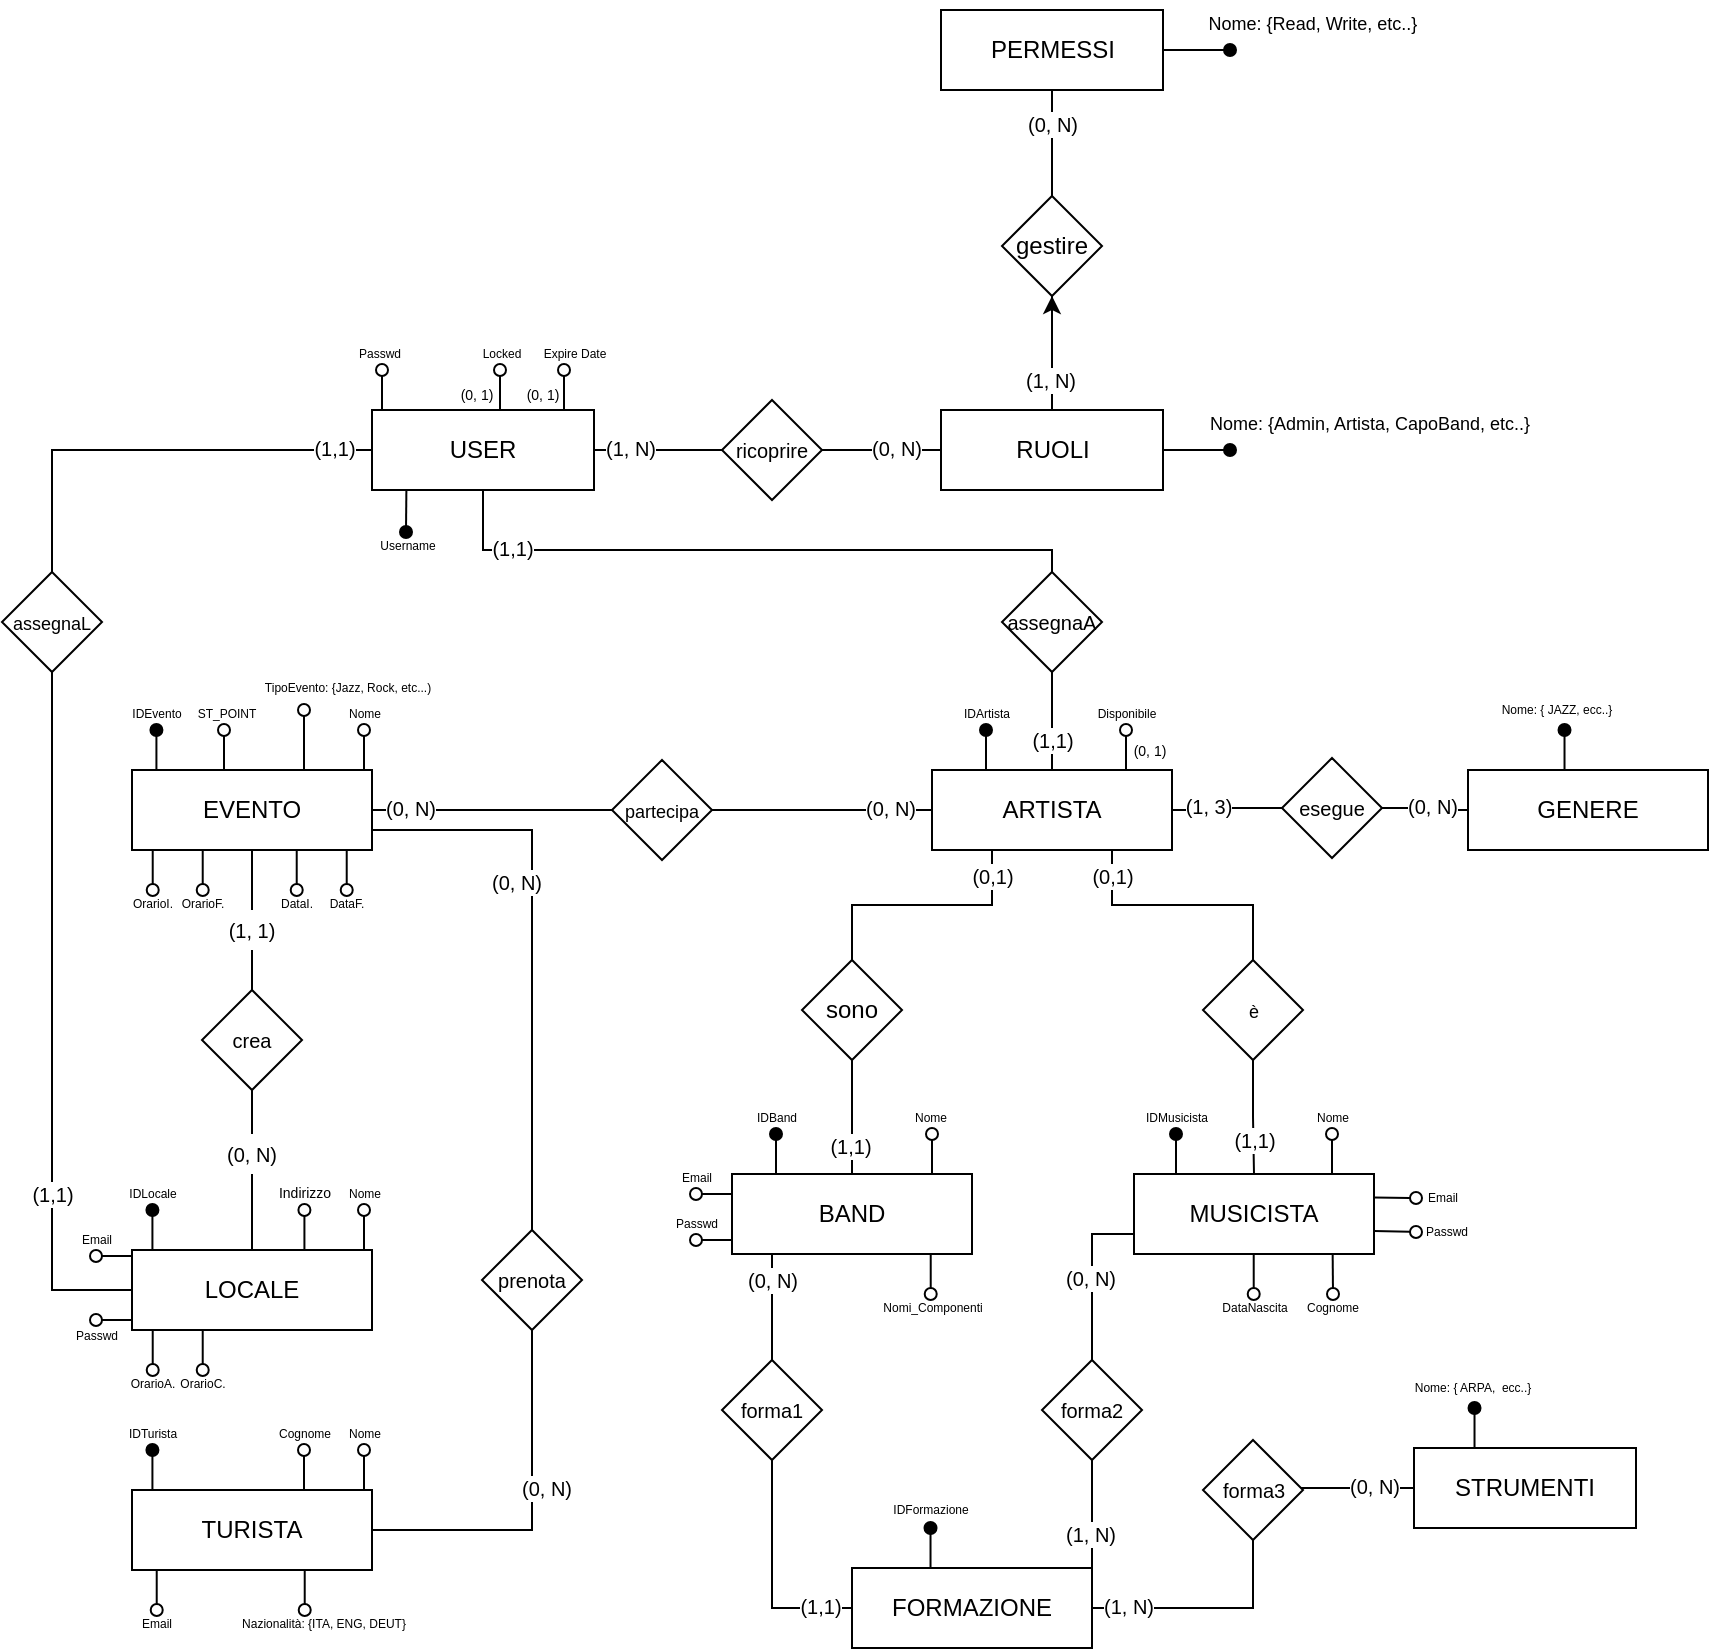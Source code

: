 <mxfile version="24.1.0" type="device">
  <diagram name="Pagina-1" id="4H2lR6tYi4FUnzA3_46-">
    <mxGraphModel dx="856" dy="1739" grid="1" gridSize="10" guides="1" tooltips="1" connect="1" arrows="1" fold="1" page="1" pageScale="1" pageWidth="827" pageHeight="1169" math="0" shadow="0">
      <root>
        <mxCell id="0" />
        <mxCell id="1" parent="0" />
        <mxCell id="sbUC03xHOQXZk5V6vab5-7" style="edgeStyle=orthogonalEdgeStyle;rounded=0;orthogonalLoop=1;jettySize=auto;html=1;exitX=1;exitY=0.5;exitDx=0;exitDy=0;endArrow=none;endFill=0;entryX=0;entryY=0.5;entryDx=0;entryDy=0;" parent="1" source="sbUC03xHOQXZk5V6vab5-1" target="sbUC03xHOQXZk5V6vab5-9" edge="1">
          <mxGeometry relative="1" as="geometry">
            <mxPoint x="340" y="190" as="targetPoint" />
            <mxPoint x="280" y="180" as="sourcePoint" />
          </mxGeometry>
        </mxCell>
        <mxCell id="P4m8Yq7nzhi7LV7IJXFM-77" value="&lt;font style=&quot;font-size: 10px;&quot;&gt;(0, N)&lt;/font&gt;" style="edgeLabel;html=1;align=center;verticalAlign=middle;resizable=0;points=[];" parent="sbUC03xHOQXZk5V6vab5-7" vertex="1" connectable="0">
          <mxGeometry x="-0.605" y="-1" relative="1" as="geometry">
            <mxPoint x="-5" y="-2" as="offset" />
          </mxGeometry>
        </mxCell>
        <mxCell id="sbUC03xHOQXZk5V6vab5-1" value="EVENTO" style="rounded=0;whiteSpace=wrap;html=1;" parent="1" vertex="1">
          <mxGeometry x="120" y="160" width="120" height="40" as="geometry" />
        </mxCell>
        <mxCell id="P4m8Yq7nzhi7LV7IJXFM-103" style="edgeStyle=orthogonalEdgeStyle;rounded=0;orthogonalLoop=1;jettySize=auto;html=1;exitX=0;exitY=0.5;exitDx=0;exitDy=0;endArrow=none;endFill=0;entryX=0;entryY=0.5;entryDx=0;entryDy=0;" parent="1" source="P4m8Yq7nzhi7LV7IJXFM-123" target="P4m8Yq7nzhi7LV7IJXFM-25" edge="1">
          <mxGeometry relative="1" as="geometry">
            <mxPoint x="270" y="70" as="targetPoint" />
            <Array as="points">
              <mxPoint x="80" />
            </Array>
          </mxGeometry>
        </mxCell>
        <mxCell id="P4m8Yq7nzhi7LV7IJXFM-125" value="&lt;font style=&quot;font-size: 10px;&quot;&gt;(1,1)&lt;/font&gt;" style="edgeLabel;html=1;align=center;verticalAlign=middle;resizable=0;points=[];" parent="P4m8Yq7nzhi7LV7IJXFM-103" vertex="1" connectable="0">
          <mxGeometry x="0.867" y="1" relative="1" as="geometry">
            <mxPoint x="-1" as="offset" />
          </mxGeometry>
        </mxCell>
        <mxCell id="sbUC03xHOQXZk5V6vab5-2" value="LOCALE" style="rounded=0;whiteSpace=wrap;html=1;" parent="1" vertex="1">
          <mxGeometry x="120" y="400" width="120" height="40" as="geometry" />
        </mxCell>
        <mxCell id="sbUC03xHOQXZk5V6vab5-3" value="TURISTA" style="rounded=0;whiteSpace=wrap;html=1;" parent="1" vertex="1">
          <mxGeometry x="120" y="520" width="120" height="40" as="geometry" />
        </mxCell>
        <mxCell id="sbUC03xHOQXZk5V6vab5-8" style="edgeStyle=orthogonalEdgeStyle;rounded=0;orthogonalLoop=1;jettySize=auto;html=1;exitX=0;exitY=0.5;exitDx=0;exitDy=0;entryX=1;entryY=0.5;entryDx=0;entryDy=0;endArrow=none;endFill=0;" parent="1" source="sbUC03xHOQXZk5V6vab5-4" target="sbUC03xHOQXZk5V6vab5-9" edge="1">
          <mxGeometry relative="1" as="geometry">
            <mxPoint x="400" y="180" as="targetPoint" />
            <mxPoint x="479" y="180" as="sourcePoint" />
          </mxGeometry>
        </mxCell>
        <mxCell id="P4m8Yq7nzhi7LV7IJXFM-78" value="&lt;font style=&quot;font-size: 10px;&quot;&gt;(0, N)&lt;/font&gt;" style="edgeLabel;html=1;align=center;verticalAlign=middle;resizable=0;points=[];" parent="sbUC03xHOQXZk5V6vab5-8" vertex="1" connectable="0">
          <mxGeometry x="-0.834" y="-1" relative="1" as="geometry">
            <mxPoint x="-12" as="offset" />
          </mxGeometry>
        </mxCell>
        <mxCell id="P4m8Yq7nzhi7LV7IJXFM-16" style="edgeStyle=orthogonalEdgeStyle;rounded=0;orthogonalLoop=1;jettySize=auto;html=1;exitX=1;exitY=0.5;exitDx=0;exitDy=0;entryX=0;entryY=0.5;entryDx=0;entryDy=0;endArrow=none;endFill=0;" parent="1" source="P4m8Yq7nzhi7LV7IJXFM-67" target="P4m8Yq7nzhi7LV7IJXFM-1" edge="1">
          <mxGeometry relative="1" as="geometry" />
        </mxCell>
        <mxCell id="P4m8Yq7nzhi7LV7IJXFM-66" value="&lt;font style=&quot;font-size: 10px;&quot;&gt;(0, N)&lt;/font&gt;" style="edgeLabel;html=1;align=center;verticalAlign=middle;resizable=0;points=[];" parent="P4m8Yq7nzhi7LV7IJXFM-16" vertex="1" connectable="0">
          <mxGeometry x="0.776" relative="1" as="geometry">
            <mxPoint x="-13" y="-2" as="offset" />
          </mxGeometry>
        </mxCell>
        <mxCell id="P4m8Yq7nzhi7LV7IJXFM-50" style="edgeStyle=orthogonalEdgeStyle;rounded=0;orthogonalLoop=1;jettySize=auto;html=1;exitX=0.25;exitY=1;exitDx=0;exitDy=0;entryX=0.5;entryY=0;entryDx=0;entryDy=0;endArrow=none;endFill=0;" parent="1" source="sbUC03xHOQXZk5V6vab5-4" target="P4m8Yq7nzhi7LV7IJXFM-39" edge="1">
          <mxGeometry relative="1" as="geometry" />
        </mxCell>
        <mxCell id="P4m8Yq7nzhi7LV7IJXFM-53" value="&lt;font style=&quot;font-size: 10px;&quot;&gt;(0,1)&lt;/font&gt;" style="edgeLabel;html=1;align=center;verticalAlign=middle;resizable=0;points=[];" parent="P4m8Yq7nzhi7LV7IJXFM-50" vertex="1" connectable="0">
          <mxGeometry x="-0.849" y="1" relative="1" as="geometry">
            <mxPoint x="-1" y="3" as="offset" />
          </mxGeometry>
        </mxCell>
        <mxCell id="sbUC03xHOQXZk5V6vab5-4" value="ARTISTA" style="rounded=0;whiteSpace=wrap;html=1;" parent="1" vertex="1">
          <mxGeometry x="520" y="160" width="120" height="40" as="geometry" />
        </mxCell>
        <mxCell id="P4m8Yq7nzhi7LV7IJXFM-85" style="edgeStyle=orthogonalEdgeStyle;rounded=0;orthogonalLoop=1;jettySize=auto;html=1;exitX=0.25;exitY=1;exitDx=0;exitDy=0;entryX=0.5;entryY=0;entryDx=0;entryDy=0;endArrow=none;endFill=0;" parent="1" edge="1">
          <mxGeometry relative="1" as="geometry">
            <mxPoint x="450.0" y="402.0" as="sourcePoint" />
            <mxPoint x="440.0" y="455" as="targetPoint" />
            <Array as="points">
              <mxPoint x="440" y="402" />
            </Array>
          </mxGeometry>
        </mxCell>
        <mxCell id="P4m8Yq7nzhi7LV7IJXFM-86" value="&lt;font style=&quot;font-size: 10px;&quot;&gt;(0, N)&lt;/font&gt;" style="edgeLabel;html=1;align=center;verticalAlign=middle;resizable=0;points=[];" parent="P4m8Yq7nzhi7LV7IJXFM-85" vertex="1" connectable="0">
          <mxGeometry x="-0.603" y="1" relative="1" as="geometry">
            <mxPoint x="-1" y="10" as="offset" />
          </mxGeometry>
        </mxCell>
        <mxCell id="sbUC03xHOQXZk5V6vab5-5" value="BAND" style="rounded=0;whiteSpace=wrap;html=1;" parent="1" vertex="1">
          <mxGeometry x="420" y="362" width="120" height="40" as="geometry" />
        </mxCell>
        <mxCell id="P4m8Yq7nzhi7LV7IJXFM-90" style="edgeStyle=orthogonalEdgeStyle;rounded=0;orthogonalLoop=1;jettySize=auto;html=1;exitX=0;exitY=0.75;exitDx=0;exitDy=0;entryX=0.5;entryY=0;entryDx=0;entryDy=0;endArrow=none;endFill=0;" parent="1" source="sbUC03xHOQXZk5V6vab5-6" target="P4m8Yq7nzhi7LV7IJXFM-89" edge="1">
          <mxGeometry relative="1" as="geometry" />
        </mxCell>
        <mxCell id="P4m8Yq7nzhi7LV7IJXFM-91" value="&lt;font style=&quot;font-size: 10px;&quot;&gt;(0, N)&lt;/font&gt;" style="edgeLabel;html=1;align=center;verticalAlign=middle;resizable=0;points=[];" parent="P4m8Yq7nzhi7LV7IJXFM-90" vertex="1" connectable="0">
          <mxGeometry x="-0.765" y="1" relative="1" as="geometry">
            <mxPoint x="-12" y="21" as="offset" />
          </mxGeometry>
        </mxCell>
        <mxCell id="sbUC03xHOQXZk5V6vab5-6" value="MUSICISTA" style="rounded=0;whiteSpace=wrap;html=1;" parent="1" vertex="1">
          <mxGeometry x="621" y="362" width="120" height="40" as="geometry" />
        </mxCell>
        <mxCell id="sbUC03xHOQXZk5V6vab5-9" value="&lt;font style=&quot;font-size: 9px;&quot;&gt;partecipa&lt;/font&gt;" style="rhombus;whiteSpace=wrap;html=1;" parent="1" vertex="1">
          <mxGeometry x="360" y="155" width="50" height="50" as="geometry" />
        </mxCell>
        <mxCell id="sbUC03xHOQXZk5V6vab5-13" style="edgeStyle=orthogonalEdgeStyle;rounded=0;orthogonalLoop=1;jettySize=auto;html=1;exitX=0.5;exitY=1;exitDx=0;exitDy=0;endArrow=none;endFill=0;entryX=0.5;entryY=0;entryDx=0;entryDy=0;" parent="1" source="sbUC03xHOQXZk5V6vab5-73" target="sbUC03xHOQXZk5V6vab5-15" edge="1">
          <mxGeometry relative="1" as="geometry">
            <mxPoint x="160" y="365" as="targetPoint" />
            <mxPoint x="60" y="355" as="sourcePoint" />
          </mxGeometry>
        </mxCell>
        <mxCell id="sbUC03xHOQXZk5V6vab5-14" style="edgeStyle=orthogonalEdgeStyle;rounded=0;orthogonalLoop=1;jettySize=auto;html=1;exitX=0.5;exitY=0;exitDx=0;exitDy=0;entryX=0.5;entryY=1;entryDx=0;entryDy=0;endArrow=none;endFill=0;" parent="1" source="sbUC03xHOQXZk5V6vab5-76" target="sbUC03xHOQXZk5V6vab5-15" edge="1">
          <mxGeometry relative="1" as="geometry">
            <mxPoint x="220" y="355" as="targetPoint" />
            <mxPoint x="340" y="355" as="sourcePoint" />
          </mxGeometry>
        </mxCell>
        <mxCell id="sbUC03xHOQXZk5V6vab5-15" value="&lt;font style=&quot;font-size: 10px;&quot;&gt;crea&lt;/font&gt;" style="rhombus;whiteSpace=wrap;html=1;" parent="1" vertex="1">
          <mxGeometry x="155" y="270" width="50" height="50" as="geometry" />
        </mxCell>
        <mxCell id="sbUC03xHOQXZk5V6vab5-16" style="edgeStyle=orthogonalEdgeStyle;rounded=0;orthogonalLoop=1;jettySize=auto;html=1;exitX=1;exitY=0.5;exitDx=0;exitDy=0;endArrow=none;endFill=0;entryX=0.5;entryY=1;entryDx=0;entryDy=0;" parent="1" source="sbUC03xHOQXZk5V6vab5-3" target="sbUC03xHOQXZk5V6vab5-119" edge="1">
          <mxGeometry relative="1" as="geometry">
            <mxPoint x="320" y="510" as="targetPoint" />
            <mxPoint x="270" y="540" as="sourcePoint" />
          </mxGeometry>
        </mxCell>
        <mxCell id="P4m8Yq7nzhi7LV7IJXFM-80" value="&lt;font style=&quot;font-size: 10px;&quot;&gt;(0, N)&lt;/font&gt;" style="edgeLabel;html=1;align=center;verticalAlign=middle;resizable=0;points=[];" parent="sbUC03xHOQXZk5V6vab5-16" vertex="1" connectable="0">
          <mxGeometry x="-0.805" relative="1" as="geometry">
            <mxPoint x="69" y="-21" as="offset" />
          </mxGeometry>
        </mxCell>
        <mxCell id="sbUC03xHOQXZk5V6vab5-17" style="edgeStyle=orthogonalEdgeStyle;rounded=0;orthogonalLoop=1;jettySize=auto;html=1;entryX=0.5;entryY=0;entryDx=0;entryDy=0;endArrow=none;endFill=0;exitX=1;exitY=0.75;exitDx=0;exitDy=0;" parent="1" source="sbUC03xHOQXZk5V6vab5-1" target="sbUC03xHOQXZk5V6vab5-119" edge="1">
          <mxGeometry relative="1" as="geometry">
            <mxPoint x="320" y="450" as="targetPoint" />
            <mxPoint x="260" y="200" as="sourcePoint" />
            <Array as="points">
              <mxPoint x="320" y="190" />
            </Array>
          </mxGeometry>
        </mxCell>
        <mxCell id="P4m8Yq7nzhi7LV7IJXFM-74" value="&lt;br&gt;&lt;div&gt;&lt;br&gt;&lt;/div&gt;" style="edgeLabel;html=1;align=center;verticalAlign=middle;resizable=0;points=[];" parent="sbUC03xHOQXZk5V6vab5-17" vertex="1" connectable="0">
          <mxGeometry x="-0.727" y="1" relative="1" as="geometry">
            <mxPoint as="offset" />
          </mxGeometry>
        </mxCell>
        <mxCell id="P4m8Yq7nzhi7LV7IJXFM-76" value="&lt;font style=&quot;font-size: 10px;&quot;&gt;(0, N)&lt;/font&gt;" style="edgeLabel;html=1;align=center;verticalAlign=middle;resizable=0;points=[];" parent="sbUC03xHOQXZk5V6vab5-17" vertex="1" connectable="0">
          <mxGeometry x="-0.728" relative="1" as="geometry">
            <mxPoint x="34" y="26" as="offset" />
          </mxGeometry>
        </mxCell>
        <mxCell id="sbUC03xHOQXZk5V6vab5-32" value="" style="endArrow=oval;html=1;rounded=0;endFill=1;" parent="1" edge="1">
          <mxGeometry width="50" height="50" relative="1" as="geometry">
            <mxPoint x="130.21" y="400" as="sourcePoint" />
            <mxPoint x="130.21" y="380" as="targetPoint" />
          </mxGeometry>
        </mxCell>
        <mxCell id="sbUC03xHOQXZk5V6vab5-33" value="&lt;font style=&quot;font-size: 6px;&quot;&gt;IDLocale&lt;/font&gt;" style="text;html=1;strokeColor=none;fillColor=none;align=center;verticalAlign=middle;whiteSpace=wrap;rounded=0;" parent="1" vertex="1">
          <mxGeometry x="118" y="365" width="25" height="10" as="geometry" />
        </mxCell>
        <mxCell id="sbUC03xHOQXZk5V6vab5-37" value="" style="endArrow=oval;html=1;rounded=0;endFill=0;" parent="1" edge="1">
          <mxGeometry width="50" height="50" relative="1" as="geometry">
            <mxPoint x="206.21" y="400" as="sourcePoint" />
            <mxPoint x="206.21" y="380" as="targetPoint" />
          </mxGeometry>
        </mxCell>
        <mxCell id="sbUC03xHOQXZk5V6vab5-38" value="&lt;font style=&quot;font-size: 7px;&quot;&gt;Indirizzo&lt;/font&gt;" style="text;html=1;strokeColor=none;fillColor=none;align=center;verticalAlign=middle;whiteSpace=wrap;rounded=0;" parent="1" vertex="1">
          <mxGeometry x="194" y="365" width="25" height="10" as="geometry" />
        </mxCell>
        <mxCell id="sbUC03xHOQXZk5V6vab5-40" value="" style="endArrow=oval;html=1;rounded=0;endFill=0;" parent="1" edge="1">
          <mxGeometry width="50" height="50" relative="1" as="geometry">
            <mxPoint x="236" y="400" as="sourcePoint" />
            <mxPoint x="236" y="380" as="targetPoint" />
          </mxGeometry>
        </mxCell>
        <mxCell id="sbUC03xHOQXZk5V6vab5-41" value="&lt;font style=&quot;font-size: 6px;&quot;&gt;Nome&lt;/font&gt;" style="text;html=1;strokeColor=none;fillColor=none;align=center;verticalAlign=middle;whiteSpace=wrap;rounded=0;" parent="1" vertex="1">
          <mxGeometry x="224" y="365" width="25" height="10" as="geometry" />
        </mxCell>
        <mxCell id="sbUC03xHOQXZk5V6vab5-42" value="" style="endArrow=oval;html=1;rounded=0;endFill=0;exitX=0;exitY=0.375;exitDx=0;exitDy=0;exitPerimeter=0;" parent="1" edge="1">
          <mxGeometry width="50" height="50" relative="1" as="geometry">
            <mxPoint x="120" y="403" as="sourcePoint" />
            <mxPoint x="102" y="403" as="targetPoint" />
          </mxGeometry>
        </mxCell>
        <mxCell id="sbUC03xHOQXZk5V6vab5-43" value="&lt;font style=&quot;font-size: 6px;&quot;&gt;Email&lt;/font&gt;" style="text;html=1;strokeColor=none;fillColor=none;align=center;verticalAlign=middle;whiteSpace=wrap;rounded=0;direction=west;" parent="1" vertex="1">
          <mxGeometry x="90" y="388" width="25" height="10" as="geometry" />
        </mxCell>
        <mxCell id="sbUC03xHOQXZk5V6vab5-44" value="" style="endArrow=oval;html=1;rounded=0;endFill=0;exitX=0;exitY=0.375;exitDx=0;exitDy=0;exitPerimeter=0;" parent="1" edge="1">
          <mxGeometry width="50" height="50" relative="1" as="geometry">
            <mxPoint x="120" y="435" as="sourcePoint" />
            <mxPoint x="102" y="435" as="targetPoint" />
          </mxGeometry>
        </mxCell>
        <mxCell id="sbUC03xHOQXZk5V6vab5-45" value="&lt;font style=&quot;font-size: 6px;&quot;&gt;Passwd&lt;/font&gt;" style="text;html=1;strokeColor=none;fillColor=none;align=center;verticalAlign=middle;whiteSpace=wrap;rounded=0;direction=west;" parent="1" vertex="1">
          <mxGeometry x="90" y="436" width="25" height="10" as="geometry" />
        </mxCell>
        <mxCell id="sbUC03xHOQXZk5V6vab5-46" value="" style="endArrow=oval;html=1;rounded=0;endFill=0;exitX=0;exitY=0.375;exitDx=0;exitDy=0;exitPerimeter=0;" parent="1" edge="1">
          <mxGeometry width="50" height="50" relative="1" as="geometry">
            <mxPoint x="130.36" y="440" as="sourcePoint" />
            <mxPoint x="130.36" y="460" as="targetPoint" />
          </mxGeometry>
        </mxCell>
        <mxCell id="sbUC03xHOQXZk5V6vab5-47" value="&lt;font style=&quot;font-size: 6px;&quot;&gt;OrarioA.&lt;/font&gt;" style="text;html=1;strokeColor=none;fillColor=none;align=center;verticalAlign=middle;whiteSpace=wrap;rounded=0;direction=west;" parent="1" vertex="1">
          <mxGeometry x="118" y="460" width="25" height="10" as="geometry" />
        </mxCell>
        <mxCell id="sbUC03xHOQXZk5V6vab5-49" value="" style="endArrow=oval;html=1;rounded=0;endFill=0;exitX=0;exitY=0.375;exitDx=0;exitDy=0;exitPerimeter=0;" parent="1" edge="1">
          <mxGeometry width="50" height="50" relative="1" as="geometry">
            <mxPoint x="155.36" y="440" as="sourcePoint" />
            <mxPoint x="155.36" y="460" as="targetPoint" />
          </mxGeometry>
        </mxCell>
        <mxCell id="sbUC03xHOQXZk5V6vab5-50" value="&lt;font style=&quot;font-size: 6px;&quot;&gt;OrarioC.&lt;/font&gt;" style="text;html=1;strokeColor=none;fillColor=none;align=center;verticalAlign=middle;whiteSpace=wrap;rounded=0;direction=west;" parent="1" vertex="1">
          <mxGeometry x="143" y="460" width="25" height="10" as="geometry" />
        </mxCell>
        <mxCell id="sbUC03xHOQXZk5V6vab5-51" value="" style="endArrow=oval;html=1;rounded=0;endFill=0;" parent="1" edge="1">
          <mxGeometry width="50" height="50" relative="1" as="geometry">
            <mxPoint x="236" y="160" as="sourcePoint" />
            <mxPoint x="236" y="140" as="targetPoint" />
          </mxGeometry>
        </mxCell>
        <mxCell id="sbUC03xHOQXZk5V6vab5-52" value="&lt;font style=&quot;font-size: 6px;&quot;&gt;Nome&lt;/font&gt;" style="text;html=1;strokeColor=none;fillColor=none;align=center;verticalAlign=middle;whiteSpace=wrap;rounded=0;" parent="1" vertex="1">
          <mxGeometry x="224" y="125" width="25" height="10" as="geometry" />
        </mxCell>
        <mxCell id="sbUC03xHOQXZk5V6vab5-53" value="" style="endArrow=oval;html=1;rounded=0;endFill=0;exitX=0;exitY=0.375;exitDx=0;exitDy=0;exitPerimeter=0;" parent="1" edge="1">
          <mxGeometry width="50" height="50" relative="1" as="geometry">
            <mxPoint x="130.36" y="200" as="sourcePoint" />
            <mxPoint x="130.36" y="220" as="targetPoint" />
          </mxGeometry>
        </mxCell>
        <mxCell id="sbUC03xHOQXZk5V6vab5-54" value="&lt;font style=&quot;font-size: 6px;&quot;&gt;OrarioI.&lt;/font&gt;" style="text;html=1;strokeColor=none;fillColor=none;align=center;verticalAlign=middle;whiteSpace=wrap;rounded=0;direction=west;" parent="1" vertex="1">
          <mxGeometry x="118" y="220" width="25" height="10" as="geometry" />
        </mxCell>
        <mxCell id="sbUC03xHOQXZk5V6vab5-55" value="" style="endArrow=oval;html=1;rounded=0;endFill=0;exitX=0;exitY=0.375;exitDx=0;exitDy=0;exitPerimeter=0;" parent="1" edge="1">
          <mxGeometry width="50" height="50" relative="1" as="geometry">
            <mxPoint x="155.36" y="200" as="sourcePoint" />
            <mxPoint x="155.36" y="220" as="targetPoint" />
          </mxGeometry>
        </mxCell>
        <mxCell id="sbUC03xHOQXZk5V6vab5-56" value="&lt;font style=&quot;font-size: 6px;&quot;&gt;OrarioF.&lt;/font&gt;" style="text;html=1;strokeColor=none;fillColor=none;align=center;verticalAlign=middle;whiteSpace=wrap;rounded=0;direction=west;" parent="1" vertex="1">
          <mxGeometry x="143" y="220" width="25" height="10" as="geometry" />
        </mxCell>
        <mxCell id="sbUC03xHOQXZk5V6vab5-59" value="&lt;font style=&quot;font-size: 6px;&quot;&gt;IDEvento&lt;/font&gt;" style="text;html=1;strokeColor=none;fillColor=none;align=center;verticalAlign=middle;whiteSpace=wrap;rounded=0;" parent="1" vertex="1">
          <mxGeometry x="120" y="125" width="25" height="10" as="geometry" />
        </mxCell>
        <mxCell id="sbUC03xHOQXZk5V6vab5-60" value="" style="endArrow=oval;html=1;rounded=0;endFill=1;" parent="1" edge="1">
          <mxGeometry width="50" height="50" relative="1" as="geometry">
            <mxPoint x="132.21" y="160" as="sourcePoint" />
            <mxPoint x="132.21" y="140" as="targetPoint" />
          </mxGeometry>
        </mxCell>
        <mxCell id="sbUC03xHOQXZk5V6vab5-61" value="" style="endArrow=oval;html=1;rounded=0;endFill=0;exitX=0;exitY=0.375;exitDx=0;exitDy=0;exitPerimeter=0;" parent="1" edge="1">
          <mxGeometry width="50" height="50" relative="1" as="geometry">
            <mxPoint x="202.36" y="200" as="sourcePoint" />
            <mxPoint x="202.36" y="220" as="targetPoint" />
          </mxGeometry>
        </mxCell>
        <mxCell id="sbUC03xHOQXZk5V6vab5-62" value="&lt;font style=&quot;font-size: 6px;&quot;&gt;DataI.&lt;/font&gt;" style="text;html=1;strokeColor=none;fillColor=none;align=center;verticalAlign=middle;whiteSpace=wrap;rounded=0;direction=west;" parent="1" vertex="1">
          <mxGeometry x="190" y="220" width="25" height="10" as="geometry" />
        </mxCell>
        <mxCell id="sbUC03xHOQXZk5V6vab5-63" value="" style="endArrow=oval;html=1;rounded=0;endFill=0;exitX=0;exitY=0.375;exitDx=0;exitDy=0;exitPerimeter=0;" parent="1" edge="1">
          <mxGeometry width="50" height="50" relative="1" as="geometry">
            <mxPoint x="227.36" y="200" as="sourcePoint" />
            <mxPoint x="227.36" y="220" as="targetPoint" />
          </mxGeometry>
        </mxCell>
        <mxCell id="sbUC03xHOQXZk5V6vab5-64" value="&lt;font style=&quot;font-size: 6px;&quot;&gt;DataF.&lt;/font&gt;" style="text;html=1;strokeColor=none;fillColor=none;align=center;verticalAlign=middle;whiteSpace=wrap;rounded=0;direction=west;" parent="1" vertex="1">
          <mxGeometry x="215" y="220" width="25" height="10" as="geometry" />
        </mxCell>
        <mxCell id="sbUC03xHOQXZk5V6vab5-65" value="" style="endArrow=oval;html=1;rounded=0;endFill=0;" parent="1" edge="1">
          <mxGeometry width="50" height="50" relative="1" as="geometry">
            <mxPoint x="206" y="160" as="sourcePoint" />
            <mxPoint x="206" y="130" as="targetPoint" />
          </mxGeometry>
        </mxCell>
        <mxCell id="sbUC03xHOQXZk5V6vab5-66" value="&lt;font style=&quot;font-size: 6px;&quot;&gt;TipoEvento: {Jazz, Rock, etc...)&lt;/font&gt;" style="text;html=1;strokeColor=none;fillColor=none;align=center;verticalAlign=middle;whiteSpace=wrap;rounded=0;" parent="1" vertex="1">
          <mxGeometry x="179.5" y="112" width="96" height="10" as="geometry" />
        </mxCell>
        <mxCell id="sbUC03xHOQXZk5V6vab5-77" value="" style="edgeStyle=orthogonalEdgeStyle;rounded=0;orthogonalLoop=1;jettySize=auto;html=1;exitX=0.5;exitY=1;exitDx=0;exitDy=0;endArrow=none;endFill=0;entryX=0.5;entryY=0;entryDx=0;entryDy=0;" parent="1" source="sbUC03xHOQXZk5V6vab5-1" target="sbUC03xHOQXZk5V6vab5-73" edge="1">
          <mxGeometry relative="1" as="geometry">
            <mxPoint x="180" y="270" as="targetPoint" />
            <mxPoint x="180" y="200" as="sourcePoint" />
          </mxGeometry>
        </mxCell>
        <mxCell id="sbUC03xHOQXZk5V6vab5-73" value="&lt;font style=&quot;font-size: 10px;&quot;&gt;(1, 1)&lt;/font&gt;" style="text;html=1;strokeColor=none;fillColor=none;align=center;verticalAlign=middle;whiteSpace=wrap;rounded=0;fontSize=9;" parent="1" vertex="1">
          <mxGeometry x="155" y="230" width="50" height="20" as="geometry" />
        </mxCell>
        <mxCell id="sbUC03xHOQXZk5V6vab5-78" value="" style="edgeStyle=orthogonalEdgeStyle;rounded=0;orthogonalLoop=1;jettySize=auto;html=1;exitX=0.5;exitY=0;exitDx=0;exitDy=0;entryX=0.5;entryY=1;entryDx=0;entryDy=0;endArrow=none;endFill=0;" parent="1" source="sbUC03xHOQXZk5V6vab5-2" target="sbUC03xHOQXZk5V6vab5-76" edge="1">
          <mxGeometry relative="1" as="geometry">
            <mxPoint x="180" y="320" as="targetPoint" />
            <mxPoint x="180" y="400" as="sourcePoint" />
          </mxGeometry>
        </mxCell>
        <mxCell id="sbUC03xHOQXZk5V6vab5-76" value="&lt;font style=&quot;font-size: 10px;&quot;&gt;(0, N)&lt;/font&gt;" style="text;html=1;strokeColor=none;fillColor=none;align=center;verticalAlign=middle;whiteSpace=wrap;rounded=0;fontSize=9;" parent="1" vertex="1">
          <mxGeometry x="155" y="342" width="50" height="20" as="geometry" />
        </mxCell>
        <mxCell id="sbUC03xHOQXZk5V6vab5-99" value="" style="endArrow=oval;html=1;rounded=0;endFill=1;" parent="1" edge="1">
          <mxGeometry width="50" height="50" relative="1" as="geometry">
            <mxPoint x="130.21" y="520" as="sourcePoint" />
            <mxPoint x="130.21" y="500" as="targetPoint" />
          </mxGeometry>
        </mxCell>
        <mxCell id="sbUC03xHOQXZk5V6vab5-100" value="&lt;font style=&quot;font-size: 6px;&quot;&gt;IDTurista&lt;/font&gt;" style="text;html=1;strokeColor=none;fillColor=none;align=center;verticalAlign=middle;whiteSpace=wrap;rounded=0;" parent="1" vertex="1">
          <mxGeometry x="118" y="485" width="25" height="10" as="geometry" />
        </mxCell>
        <mxCell id="sbUC03xHOQXZk5V6vab5-102" value="" style="endArrow=oval;html=1;rounded=0;endFill=0;" parent="1" edge="1">
          <mxGeometry width="50" height="50" relative="1" as="geometry">
            <mxPoint x="236" y="520" as="sourcePoint" />
            <mxPoint x="236" y="500" as="targetPoint" />
          </mxGeometry>
        </mxCell>
        <mxCell id="sbUC03xHOQXZk5V6vab5-103" value="&lt;font style=&quot;font-size: 6px;&quot;&gt;Nome&lt;/font&gt;" style="text;html=1;strokeColor=none;fillColor=none;align=center;verticalAlign=middle;whiteSpace=wrap;rounded=0;" parent="1" vertex="1">
          <mxGeometry x="224" y="485" width="25" height="10" as="geometry" />
        </mxCell>
        <mxCell id="sbUC03xHOQXZk5V6vab5-104" value="" style="endArrow=oval;html=1;rounded=0;endFill=0;" parent="1" edge="1">
          <mxGeometry width="50" height="50" relative="1" as="geometry">
            <mxPoint x="206" y="520" as="sourcePoint" />
            <mxPoint x="206" y="500" as="targetPoint" />
          </mxGeometry>
        </mxCell>
        <mxCell id="sbUC03xHOQXZk5V6vab5-105" value="&lt;font style=&quot;font-size: 6px;&quot;&gt;Cognome&lt;/font&gt;" style="text;html=1;strokeColor=none;fillColor=none;align=center;verticalAlign=middle;whiteSpace=wrap;rounded=0;" parent="1" vertex="1">
          <mxGeometry x="194" y="485" width="25" height="10" as="geometry" />
        </mxCell>
        <mxCell id="sbUC03xHOQXZk5V6vab5-110" value="" style="endArrow=oval;html=1;rounded=0;endFill=0;exitX=0;exitY=0.375;exitDx=0;exitDy=0;exitPerimeter=0;" parent="1" edge="1">
          <mxGeometry width="50" height="50" relative="1" as="geometry">
            <mxPoint x="132.36" y="560" as="sourcePoint" />
            <mxPoint x="132.36" y="580" as="targetPoint" />
          </mxGeometry>
        </mxCell>
        <mxCell id="sbUC03xHOQXZk5V6vab5-111" value="&lt;font style=&quot;font-size: 6px;&quot;&gt;Email&lt;/font&gt;" style="text;html=1;strokeColor=none;fillColor=none;align=center;verticalAlign=middle;whiteSpace=wrap;rounded=0;direction=west;" parent="1" vertex="1">
          <mxGeometry x="120" y="580" width="25" height="10" as="geometry" />
        </mxCell>
        <mxCell id="sbUC03xHOQXZk5V6vab5-117" value="" style="endArrow=oval;html=1;rounded=0;endFill=0;exitX=0;exitY=0.375;exitDx=0;exitDy=0;exitPerimeter=0;" parent="1" edge="1">
          <mxGeometry width="50" height="50" relative="1" as="geometry">
            <mxPoint x="206.36" y="560" as="sourcePoint" />
            <mxPoint x="206.36" y="580" as="targetPoint" />
          </mxGeometry>
        </mxCell>
        <mxCell id="sbUC03xHOQXZk5V6vab5-118" value="&lt;font style=&quot;font-size: 6px;&quot;&gt;Nazionalità: {ITA, ENG, DEUT}&lt;/font&gt;" style="text;html=1;strokeColor=none;fillColor=none;align=center;verticalAlign=middle;whiteSpace=wrap;rounded=0;direction=west;" parent="1" vertex="1">
          <mxGeometry x="168" y="580" width="96" height="10" as="geometry" />
        </mxCell>
        <mxCell id="sbUC03xHOQXZk5V6vab5-119" value="&lt;font style=&quot;font-size: 10px;&quot;&gt;prenota&lt;/font&gt;" style="rhombus;whiteSpace=wrap;html=1;" parent="1" vertex="1">
          <mxGeometry x="295" y="390" width="50" height="50" as="geometry" />
        </mxCell>
        <mxCell id="sbUC03xHOQXZk5V6vab5-120" value="" style="endArrow=oval;html=1;rounded=0;endFill=1;" parent="1" edge="1">
          <mxGeometry width="50" height="50" relative="1" as="geometry">
            <mxPoint x="547" y="160" as="sourcePoint" />
            <mxPoint x="547" y="140" as="targetPoint" />
          </mxGeometry>
        </mxCell>
        <mxCell id="sbUC03xHOQXZk5V6vab5-121" value="&lt;font style=&quot;font-size: 6px;&quot;&gt;IDArtista&lt;/font&gt;" style="text;html=1;strokeColor=none;fillColor=none;align=center;verticalAlign=middle;whiteSpace=wrap;rounded=0;" parent="1" vertex="1">
          <mxGeometry x="535" y="125" width="25" height="10" as="geometry" />
        </mxCell>
        <mxCell id="sbUC03xHOQXZk5V6vab5-122" value="" style="endArrow=oval;html=1;rounded=0;endFill=0;" parent="1" edge="1">
          <mxGeometry width="50" height="50" relative="1" as="geometry">
            <mxPoint x="617" y="160" as="sourcePoint" />
            <mxPoint x="617" y="140" as="targetPoint" />
          </mxGeometry>
        </mxCell>
        <mxCell id="sbUC03xHOQXZk5V6vab5-123" value="&lt;span style=&quot;font-size: 6px;&quot;&gt;Disponibile&lt;/span&gt;" style="text;html=1;strokeColor=none;fillColor=none;align=center;verticalAlign=middle;whiteSpace=wrap;rounded=0;" parent="1" vertex="1">
          <mxGeometry x="605" y="125" width="25" height="10" as="geometry" />
        </mxCell>
        <mxCell id="sbUC03xHOQXZk5V6vab5-124" value="&lt;font style=&quot;font-size: 7px;&quot;&gt;(0, 1)&lt;/font&gt;" style="text;html=1;strokeColor=none;fillColor=none;align=center;verticalAlign=middle;whiteSpace=wrap;rounded=0;fontSize=9;" parent="1" vertex="1">
          <mxGeometry x="618" y="140" width="22" height="20" as="geometry" />
        </mxCell>
        <mxCell id="sbUC03xHOQXZk5V6vab5-135" value="" style="endArrow=oval;html=1;rounded=0;endFill=0;" parent="1" edge="1">
          <mxGeometry width="50" height="50" relative="1" as="geometry">
            <mxPoint x="520" y="362" as="sourcePoint" />
            <mxPoint x="520" y="342" as="targetPoint" />
          </mxGeometry>
        </mxCell>
        <mxCell id="sbUC03xHOQXZk5V6vab5-136" value="&lt;font style=&quot;font-size: 6px;&quot;&gt;Nome&lt;/font&gt;" style="text;html=1;strokeColor=none;fillColor=none;align=center;verticalAlign=middle;whiteSpace=wrap;rounded=0;" parent="1" vertex="1">
          <mxGeometry x="507" y="327" width="25" height="10" as="geometry" />
        </mxCell>
        <mxCell id="sbUC03xHOQXZk5V6vab5-140" value="" style="endArrow=oval;html=1;rounded=0;endFill=0;" parent="1" edge="1">
          <mxGeometry width="50" height="50" relative="1" as="geometry">
            <mxPoint x="720" y="362" as="sourcePoint" />
            <mxPoint x="720" y="342" as="targetPoint" />
          </mxGeometry>
        </mxCell>
        <mxCell id="sbUC03xHOQXZk5V6vab5-141" value="&lt;font style=&quot;font-size: 6px;&quot;&gt;Nome&lt;/font&gt;" style="text;html=1;strokeColor=none;fillColor=none;align=center;verticalAlign=middle;whiteSpace=wrap;rounded=0;" parent="1" vertex="1">
          <mxGeometry x="708" y="327" width="25" height="10" as="geometry" />
        </mxCell>
        <mxCell id="sbUC03xHOQXZk5V6vab5-153" value="" style="endArrow=oval;html=1;rounded=0;endFill=0;exitX=0;exitY=0.375;exitDx=0;exitDy=0;exitPerimeter=0;" parent="1" edge="1">
          <mxGeometry width="50" height="50" relative="1" as="geometry">
            <mxPoint x="420" y="372" as="sourcePoint" />
            <mxPoint x="402" y="372" as="targetPoint" />
          </mxGeometry>
        </mxCell>
        <mxCell id="sbUC03xHOQXZk5V6vab5-154" value="&lt;font style=&quot;font-size: 6px;&quot;&gt;Email&lt;/font&gt;" style="text;html=1;strokeColor=none;fillColor=none;align=center;verticalAlign=middle;whiteSpace=wrap;rounded=0;direction=west;" parent="1" vertex="1">
          <mxGeometry x="390" y="357" width="25" height="10" as="geometry" />
        </mxCell>
        <mxCell id="sbUC03xHOQXZk5V6vab5-155" value="" style="endArrow=oval;html=1;rounded=0;endFill=0;exitX=0;exitY=0.375;exitDx=0;exitDy=0;exitPerimeter=0;" parent="1" edge="1">
          <mxGeometry width="50" height="50" relative="1" as="geometry">
            <mxPoint x="420" y="395" as="sourcePoint" />
            <mxPoint x="402" y="395" as="targetPoint" />
          </mxGeometry>
        </mxCell>
        <mxCell id="sbUC03xHOQXZk5V6vab5-156" value="&lt;font style=&quot;font-size: 6px;&quot;&gt;Passwd&lt;/font&gt;" style="text;html=1;strokeColor=none;fillColor=none;align=center;verticalAlign=middle;whiteSpace=wrap;rounded=0;direction=west;" parent="1" vertex="1">
          <mxGeometry x="390" y="380" width="25" height="10" as="geometry" />
        </mxCell>
        <mxCell id="sbUC03xHOQXZk5V6vab5-157" value="" style="endArrow=oval;html=1;rounded=0;endFill=0;exitX=0;exitY=0.375;exitDx=0;exitDy=0;exitPerimeter=0;" parent="1" edge="1">
          <mxGeometry width="50" height="50" relative="1" as="geometry">
            <mxPoint x="741" y="373.76" as="sourcePoint" />
            <mxPoint x="762" y="374" as="targetPoint" />
          </mxGeometry>
        </mxCell>
        <mxCell id="sbUC03xHOQXZk5V6vab5-158" value="&lt;font style=&quot;font-size: 6px;&quot;&gt;Email&lt;/font&gt;" style="text;html=1;strokeColor=none;fillColor=none;align=center;verticalAlign=middle;whiteSpace=wrap;rounded=0;direction=west;" parent="1" vertex="1">
          <mxGeometry x="763" y="366" width="25" height="11" as="geometry" />
        </mxCell>
        <mxCell id="sbUC03xHOQXZk5V6vab5-159" value="" style="endArrow=oval;html=1;rounded=0;endFill=0;exitX=0;exitY=0.375;exitDx=0;exitDy=0;exitPerimeter=0;" parent="1" edge="1">
          <mxGeometry width="50" height="50" relative="1" as="geometry">
            <mxPoint x="741" y="390.52" as="sourcePoint" />
            <mxPoint x="762" y="391" as="targetPoint" />
          </mxGeometry>
        </mxCell>
        <mxCell id="sbUC03xHOQXZk5V6vab5-160" value="&lt;font style=&quot;font-size: 6px;&quot;&gt;Passwd&lt;/font&gt;" style="text;html=1;strokeColor=none;fillColor=none;align=center;verticalAlign=middle;whiteSpace=wrap;rounded=0;direction=west;" parent="1" vertex="1">
          <mxGeometry x="765" y="383" width="25" height="11" as="geometry" />
        </mxCell>
        <mxCell id="sbUC03xHOQXZk5V6vab5-165" value="" style="endArrow=oval;html=1;rounded=0;endFill=0;exitX=0;exitY=0.375;exitDx=0;exitDy=0;exitPerimeter=0;" parent="1" edge="1">
          <mxGeometry width="50" height="50" relative="1" as="geometry">
            <mxPoint x="680.86" y="402" as="sourcePoint" />
            <mxPoint x="680.86" y="422" as="targetPoint" />
          </mxGeometry>
        </mxCell>
        <mxCell id="sbUC03xHOQXZk5V6vab5-166" value="&lt;font style=&quot;font-size: 6px;&quot;&gt;DataNascita&lt;/font&gt;" style="text;html=1;strokeColor=none;fillColor=none;align=center;verticalAlign=middle;whiteSpace=wrap;rounded=0;direction=west;" parent="1" vertex="1">
          <mxGeometry x="668.5" y="422" width="25" height="10" as="geometry" />
        </mxCell>
        <mxCell id="sbUC03xHOQXZk5V6vab5-167" value="" style="endArrow=oval;html=1;rounded=0;endFill=0;entryX=0.5;entryY=0;entryDx=0;entryDy=0;" parent="1" target="sbUC03xHOQXZk5V6vab5-168" edge="1">
          <mxGeometry width="50" height="50" relative="1" as="geometry">
            <mxPoint x="720.33" y="401.5" as="sourcePoint" />
            <mxPoint x="720" y="422" as="targetPoint" />
          </mxGeometry>
        </mxCell>
        <mxCell id="sbUC03xHOQXZk5V6vab5-168" value="&lt;font style=&quot;font-size: 6px;&quot;&gt;Cognome&lt;/font&gt;" style="text;html=1;strokeColor=none;fillColor=none;align=center;verticalAlign=middle;whiteSpace=wrap;rounded=0;" parent="1" vertex="1">
          <mxGeometry x="708" y="422" width="25" height="10" as="geometry" />
        </mxCell>
        <mxCell id="sbUC03xHOQXZk5V6vab5-172" value="" style="endArrow=oval;html=1;rounded=0;endFill=0;" parent="1" edge="1">
          <mxGeometry width="50" height="50" relative="1" as="geometry">
            <mxPoint x="519.36" y="402" as="sourcePoint" />
            <mxPoint x="519.36" y="422" as="targetPoint" />
          </mxGeometry>
        </mxCell>
        <mxCell id="sbUC03xHOQXZk5V6vab5-173" value="&lt;span style=&quot;font-size: 6px;&quot;&gt;Nomi_Componenti&lt;/span&gt;" style="text;html=1;strokeColor=none;fillColor=none;align=center;verticalAlign=middle;whiteSpace=wrap;rounded=0;" parent="1" vertex="1">
          <mxGeometry x="508" y="422" width="25" height="10" as="geometry" />
        </mxCell>
        <mxCell id="P4m8Yq7nzhi7LV7IJXFM-1" value="GENERE" style="rounded=0;whiteSpace=wrap;html=1;" parent="1" vertex="1">
          <mxGeometry x="788" y="160" width="120" height="40" as="geometry" />
        </mxCell>
        <mxCell id="P4m8Yq7nzhi7LV7IJXFM-4" value="" style="endArrow=oval;html=1;rounded=0;endFill=1;" parent="1" edge="1">
          <mxGeometry width="50" height="50" relative="1" as="geometry">
            <mxPoint x="836.26" y="160" as="sourcePoint" />
            <mxPoint x="836.26" y="140" as="targetPoint" />
          </mxGeometry>
        </mxCell>
        <mxCell id="P4m8Yq7nzhi7LV7IJXFM-5" value="&lt;font style=&quot;font-size: 6px;&quot;&gt;Nome: { JAZZ, ecc..}&lt;/font&gt;" style="text;html=1;strokeColor=none;fillColor=none;align=center;verticalAlign=middle;whiteSpace=wrap;rounded=0;" parent="1" vertex="1">
          <mxGeometry x="790" y="120" width="85" height="15" as="geometry" />
        </mxCell>
        <mxCell id="P4m8Yq7nzhi7LV7IJXFM-8" value="FORMAZIONE" style="rounded=0;whiteSpace=wrap;html=1;" parent="1" vertex="1">
          <mxGeometry x="480" y="559" width="120" height="40" as="geometry" />
        </mxCell>
        <mxCell id="P4m8Yq7nzhi7LV7IJXFM-9" value="" style="endArrow=oval;html=1;rounded=0;endFill=1;" parent="1" edge="1">
          <mxGeometry width="50" height="50" relative="1" as="geometry">
            <mxPoint x="519.26" y="559" as="sourcePoint" />
            <mxPoint x="519.26" y="539" as="targetPoint" />
          </mxGeometry>
        </mxCell>
        <mxCell id="P4m8Yq7nzhi7LV7IJXFM-15" style="edgeStyle=orthogonalEdgeStyle;rounded=0;orthogonalLoop=1;jettySize=auto;html=1;entryX=1;entryY=0.5;entryDx=0;entryDy=0;endArrow=none;endFill=0;" parent="1" source="P4m8Yq7nzhi7LV7IJXFM-11" target="P4m8Yq7nzhi7LV7IJXFM-8" edge="1">
          <mxGeometry relative="1" as="geometry" />
        </mxCell>
        <mxCell id="P4m8Yq7nzhi7LV7IJXFM-83" value="&lt;font style=&quot;font-size: 10px;&quot;&gt;(0, N)&lt;/font&gt;" style="edgeLabel;html=1;align=center;verticalAlign=middle;resizable=0;points=[];" parent="P4m8Yq7nzhi7LV7IJXFM-15" vertex="1" connectable="0">
          <mxGeometry x="-0.827" relative="1" as="geometry">
            <mxPoint x="-1" y="-1" as="offset" />
          </mxGeometry>
        </mxCell>
        <mxCell id="P4m8Yq7nzhi7LV7IJXFM-92" value="&lt;font style=&quot;font-size: 10px;&quot;&gt;(1, N)&lt;/font&gt;" style="edgeLabel;html=1;align=center;verticalAlign=middle;resizable=0;points=[];" parent="P4m8Yq7nzhi7LV7IJXFM-15" vertex="1" connectable="0">
          <mxGeometry x="0.894" y="1" relative="1" as="geometry">
            <mxPoint x="6" y="-2" as="offset" />
          </mxGeometry>
        </mxCell>
        <mxCell id="P4m8Yq7nzhi7LV7IJXFM-11" value="STRUMENTI" style="rounded=0;whiteSpace=wrap;html=1;" parent="1" vertex="1">
          <mxGeometry x="761" y="499" width="111" height="40" as="geometry" />
        </mxCell>
        <mxCell id="P4m8Yq7nzhi7LV7IJXFM-12" value="" style="endArrow=oval;html=1;rounded=0;endFill=1;" parent="1" edge="1">
          <mxGeometry width="50" height="50" relative="1" as="geometry">
            <mxPoint x="791.26" y="499" as="sourcePoint" />
            <mxPoint x="791.26" y="479" as="targetPoint" />
          </mxGeometry>
        </mxCell>
        <mxCell id="P4m8Yq7nzhi7LV7IJXFM-106" style="edgeStyle=orthogonalEdgeStyle;rounded=0;orthogonalLoop=1;jettySize=auto;html=1;exitX=1;exitY=0.5;exitDx=0;exitDy=0;entryX=0;entryY=0.5;entryDx=0;entryDy=0;endArrow=none;endFill=0;" parent="1" source="P4m8Yq7nzhi7LV7IJXFM-107" target="P4m8Yq7nzhi7LV7IJXFM-104" edge="1">
          <mxGeometry relative="1" as="geometry" />
        </mxCell>
        <mxCell id="P4m8Yq7nzhi7LV7IJXFM-115" value="&lt;font style=&quot;font-size: 10px;&quot;&gt;(0, N)&lt;/font&gt;" style="edgeLabel;html=1;align=center;verticalAlign=middle;resizable=0;points=[];" parent="P4m8Yq7nzhi7LV7IJXFM-106" vertex="1" connectable="0">
          <mxGeometry x="0.285" relative="1" as="geometry">
            <mxPoint x="-1" y="-1" as="offset" />
          </mxGeometry>
        </mxCell>
        <mxCell id="P4m8Yq7nzhi7LV7IJXFM-25" value="USER" style="rounded=0;whiteSpace=wrap;html=1;" parent="1" vertex="1">
          <mxGeometry x="240" y="-20" width="111" height="40" as="geometry" />
        </mxCell>
        <mxCell id="P4m8Yq7nzhi7LV7IJXFM-26" value="&lt;font style=&quot;font-size: 6px;&quot;&gt;Nome: { ARPA,&amp;nbsp; ecc..}&lt;/font&gt;" style="text;html=1;strokeColor=none;fillColor=none;align=center;verticalAlign=middle;whiteSpace=wrap;rounded=0;" parent="1" vertex="1">
          <mxGeometry x="747.5" y="459" width="85" height="15" as="geometry" />
        </mxCell>
        <mxCell id="P4m8Yq7nzhi7LV7IJXFM-27" value="" style="endArrow=oval;html=1;rounded=0;endFill=0;" parent="1" edge="1">
          <mxGeometry width="50" height="50" relative="1" as="geometry">
            <mxPoint x="166" y="160" as="sourcePoint" />
            <mxPoint x="166" y="140" as="targetPoint" />
          </mxGeometry>
        </mxCell>
        <mxCell id="P4m8Yq7nzhi7LV7IJXFM-28" value="&lt;font style=&quot;font-size: 6px;&quot;&gt;ST_POINT&lt;/font&gt;" style="text;html=1;strokeColor=none;fillColor=none;align=center;verticalAlign=middle;whiteSpace=wrap;rounded=0;" parent="1" vertex="1">
          <mxGeometry x="155" y="125" width="25" height="10" as="geometry" />
        </mxCell>
        <mxCell id="P4m8Yq7nzhi7LV7IJXFM-51" style="edgeStyle=orthogonalEdgeStyle;rounded=0;orthogonalLoop=1;jettySize=auto;html=1;exitX=0.5;exitY=1;exitDx=0;exitDy=0;entryX=0.5;entryY=0;entryDx=0;entryDy=0;endArrow=none;endFill=0;" parent="1" source="P4m8Yq7nzhi7LV7IJXFM-39" target="sbUC03xHOQXZk5V6vab5-5" edge="1">
          <mxGeometry relative="1" as="geometry" />
        </mxCell>
        <mxCell id="P4m8Yq7nzhi7LV7IJXFM-55" value="&lt;font style=&quot;font-size: 10px;&quot;&gt;(1,1)&lt;/font&gt;" style="edgeLabel;html=1;align=center;verticalAlign=middle;resizable=0;points=[];" parent="P4m8Yq7nzhi7LV7IJXFM-51" vertex="1" connectable="0">
          <mxGeometry x="0.648" y="-1" relative="1" as="geometry">
            <mxPoint y="-4" as="offset" />
          </mxGeometry>
        </mxCell>
        <mxCell id="P4m8Yq7nzhi7LV7IJXFM-39" value="sono" style="rhombus;whiteSpace=wrap;html=1;" parent="1" vertex="1">
          <mxGeometry x="455" y="255" width="50" height="50" as="geometry" />
        </mxCell>
        <mxCell id="P4m8Yq7nzhi7LV7IJXFM-56" style="edgeStyle=orthogonalEdgeStyle;rounded=0;orthogonalLoop=1;jettySize=auto;html=1;exitX=0.75;exitY=1;exitDx=0;exitDy=0;entryX=0.5;entryY=0;entryDx=0;entryDy=0;endArrow=none;endFill=0;" parent="1" source="sbUC03xHOQXZk5V6vab5-4" target="P4m8Yq7nzhi7LV7IJXFM-61" edge="1">
          <mxGeometry relative="1" as="geometry">
            <mxPoint x="750.5" y="203" as="sourcePoint" />
          </mxGeometry>
        </mxCell>
        <mxCell id="P4m8Yq7nzhi7LV7IJXFM-57" value="&lt;font style=&quot;font-size: 10px;&quot;&gt;(0,1)&lt;/font&gt;" style="edgeLabel;html=1;align=center;verticalAlign=middle;resizable=0;points=[];" parent="P4m8Yq7nzhi7LV7IJXFM-56" vertex="1" connectable="0">
          <mxGeometry x="-0.849" y="1" relative="1" as="geometry">
            <mxPoint x="-1" y="3" as="offset" />
          </mxGeometry>
        </mxCell>
        <mxCell id="P4m8Yq7nzhi7LV7IJXFM-62" style="edgeStyle=orthogonalEdgeStyle;rounded=0;orthogonalLoop=1;jettySize=auto;html=1;exitX=0.5;exitY=1;exitDx=0;exitDy=0;entryX=0.5;entryY=0;entryDx=0;entryDy=0;endArrow=none;endFill=0;" parent="1" source="P4m8Yq7nzhi7LV7IJXFM-61" target="sbUC03xHOQXZk5V6vab5-6" edge="1">
          <mxGeometry relative="1" as="geometry" />
        </mxCell>
        <mxCell id="P4m8Yq7nzhi7LV7IJXFM-79" value="&lt;font style=&quot;font-size: 10px;&quot;&gt;(1,1)&lt;/font&gt;" style="edgeLabel;html=1;align=center;verticalAlign=middle;resizable=0;points=[];" parent="P4m8Yq7nzhi7LV7IJXFM-62" vertex="1" connectable="0">
          <mxGeometry x="0.383" relative="1" as="geometry">
            <mxPoint as="offset" />
          </mxGeometry>
        </mxCell>
        <mxCell id="P4m8Yq7nzhi7LV7IJXFM-61" value="&lt;font style=&quot;font-size: 9px;&quot;&gt;è&lt;/font&gt;" style="rhombus;whiteSpace=wrap;html=1;" parent="1" vertex="1">
          <mxGeometry x="655.5" y="255" width="50" height="50" as="geometry" />
        </mxCell>
        <mxCell id="P4m8Yq7nzhi7LV7IJXFM-71" value="" style="edgeStyle=orthogonalEdgeStyle;rounded=0;orthogonalLoop=1;jettySize=auto;html=1;exitX=1;exitY=0.5;exitDx=0;exitDy=0;entryX=0;entryY=0.5;entryDx=0;entryDy=0;endArrow=none;endFill=0;" parent="1" source="sbUC03xHOQXZk5V6vab5-4" target="P4m8Yq7nzhi7LV7IJXFM-67" edge="1">
          <mxGeometry relative="1" as="geometry">
            <mxPoint x="640" y="180" as="sourcePoint" />
            <mxPoint x="771" y="180" as="targetPoint" />
          </mxGeometry>
        </mxCell>
        <mxCell id="P4m8Yq7nzhi7LV7IJXFM-72" value="&lt;font style=&quot;font-size: 10px;&quot;&gt;(1, 3)&lt;/font&gt;" style="edgeLabel;html=1;align=center;verticalAlign=middle;resizable=0;points=[];" parent="P4m8Yq7nzhi7LV7IJXFM-71" vertex="1" connectable="0">
          <mxGeometry x="-0.647" y="2" relative="1" as="geometry">
            <mxPoint x="8" as="offset" />
          </mxGeometry>
        </mxCell>
        <mxCell id="P4m8Yq7nzhi7LV7IJXFM-67" value="&lt;font size=&quot;1&quot;&gt;esegue&lt;/font&gt;" style="rhombus;whiteSpace=wrap;html=1;" parent="1" vertex="1">
          <mxGeometry x="695" y="154" width="50" height="50" as="geometry" />
        </mxCell>
        <mxCell id="P4m8Yq7nzhi7LV7IJXFM-87" style="edgeStyle=orthogonalEdgeStyle;rounded=0;orthogonalLoop=1;jettySize=auto;html=1;exitX=0.5;exitY=1;exitDx=0;exitDy=0;entryX=0;entryY=0.5;entryDx=0;entryDy=0;endArrow=none;endFill=0;" parent="1" source="P4m8Yq7nzhi7LV7IJXFM-84" target="P4m8Yq7nzhi7LV7IJXFM-8" edge="1">
          <mxGeometry relative="1" as="geometry" />
        </mxCell>
        <mxCell id="P4m8Yq7nzhi7LV7IJXFM-88" value="&lt;font style=&quot;font-size: 10px;&quot;&gt;(1,1)&lt;/font&gt;" style="edgeLabel;html=1;align=center;verticalAlign=middle;resizable=0;points=[];" parent="P4m8Yq7nzhi7LV7IJXFM-87" vertex="1" connectable="0">
          <mxGeometry x="0.734" y="-1" relative="1" as="geometry">
            <mxPoint x="-1" y="-2" as="offset" />
          </mxGeometry>
        </mxCell>
        <mxCell id="P4m8Yq7nzhi7LV7IJXFM-84" value="&lt;font size=&quot;1&quot;&gt;forma1&lt;/font&gt;" style="rhombus;whiteSpace=wrap;html=1;" parent="1" vertex="1">
          <mxGeometry x="415" y="455" width="50" height="50" as="geometry" />
        </mxCell>
        <mxCell id="P4m8Yq7nzhi7LV7IJXFM-93" style="edgeStyle=orthogonalEdgeStyle;rounded=0;orthogonalLoop=1;jettySize=auto;html=1;exitX=0.5;exitY=1;exitDx=0;exitDy=0;entryX=1;entryY=0;entryDx=0;entryDy=0;endArrow=none;endFill=0;" parent="1" source="P4m8Yq7nzhi7LV7IJXFM-89" target="P4m8Yq7nzhi7LV7IJXFM-8" edge="1">
          <mxGeometry relative="1" as="geometry" />
        </mxCell>
        <mxCell id="P4m8Yq7nzhi7LV7IJXFM-94" value="&lt;font style=&quot;font-size: 10px;&quot;&gt;(1, N)&lt;/font&gt;" style="edgeLabel;html=1;align=center;verticalAlign=middle;resizable=0;points=[];" parent="P4m8Yq7nzhi7LV7IJXFM-93" vertex="1" connectable="0">
          <mxGeometry x="0.328" y="-1" relative="1" as="geometry">
            <mxPoint y="1" as="offset" />
          </mxGeometry>
        </mxCell>
        <mxCell id="P4m8Yq7nzhi7LV7IJXFM-89" value="&lt;span style=&quot;font-size: x-small;&quot;&gt;forma2&lt;/span&gt;" style="rhombus;whiteSpace=wrap;html=1;" parent="1" vertex="1">
          <mxGeometry x="575" y="455" width="50" height="50" as="geometry" />
        </mxCell>
        <mxCell id="P4m8Yq7nzhi7LV7IJXFM-95" value="&lt;span style=&quot;font-size: x-small;&quot;&gt;forma3&lt;/span&gt;" style="rhombus;whiteSpace=wrap;html=1;" parent="1" vertex="1">
          <mxGeometry x="655.5" y="495" width="50" height="50" as="geometry" />
        </mxCell>
        <mxCell id="P4m8Yq7nzhi7LV7IJXFM-96" value="" style="endArrow=oval;html=1;rounded=0;endFill=1;" parent="1" edge="1">
          <mxGeometry width="50" height="50" relative="1" as="geometry">
            <mxPoint x="442" y="362" as="sourcePoint" />
            <mxPoint x="442" y="342" as="targetPoint" />
          </mxGeometry>
        </mxCell>
        <mxCell id="P4m8Yq7nzhi7LV7IJXFM-97" value="&lt;font style=&quot;font-size: 6px;&quot;&gt;IDBand&lt;/font&gt;" style="text;html=1;strokeColor=none;fillColor=none;align=center;verticalAlign=middle;whiteSpace=wrap;rounded=0;" parent="1" vertex="1">
          <mxGeometry x="430" y="327" width="25" height="10" as="geometry" />
        </mxCell>
        <mxCell id="P4m8Yq7nzhi7LV7IJXFM-98" value="" style="endArrow=oval;html=1;rounded=0;endFill=1;" parent="1" edge="1">
          <mxGeometry width="50" height="50" relative="1" as="geometry">
            <mxPoint x="642" y="362" as="sourcePoint" />
            <mxPoint x="642" y="342" as="targetPoint" />
          </mxGeometry>
        </mxCell>
        <mxCell id="P4m8Yq7nzhi7LV7IJXFM-99" value="&lt;font style=&quot;font-size: 6px;&quot;&gt;IDMusicista&lt;/font&gt;" style="text;html=1;strokeColor=none;fillColor=none;align=center;verticalAlign=middle;whiteSpace=wrap;rounded=0;" parent="1" vertex="1">
          <mxGeometry x="630" y="327" width="25" height="10" as="geometry" />
        </mxCell>
        <mxCell id="P4m8Yq7nzhi7LV7IJXFM-100" value="&lt;font style=&quot;font-size: 6px;&quot;&gt;IDFormazione&lt;/font&gt;" style="text;html=1;strokeColor=none;fillColor=none;align=center;verticalAlign=middle;whiteSpace=wrap;rounded=0;" parent="1" vertex="1">
          <mxGeometry x="507" y="523" width="25" height="10" as="geometry" />
        </mxCell>
        <mxCell id="P4m8Yq7nzhi7LV7IJXFM-109" style="edgeStyle=orthogonalEdgeStyle;rounded=0;orthogonalLoop=1;jettySize=auto;html=1;exitX=0.5;exitY=0;exitDx=0;exitDy=0;entryX=0.5;entryY=1;entryDx=0;entryDy=0;endArrow=none;endFill=0;" parent="1" source="P4m8Yq7nzhi7LV7IJXFM-110" target="P4m8Yq7nzhi7LV7IJXFM-105" edge="1">
          <mxGeometry relative="1" as="geometry" />
        </mxCell>
        <mxCell id="P4m8Yq7nzhi7LV7IJXFM-112" value="&lt;span style=&quot;font-size: 10px;&quot;&gt;(0, N)&lt;/span&gt;" style="edgeLabel;html=1;align=center;verticalAlign=middle;resizable=0;points=[];" parent="P4m8Yq7nzhi7LV7IJXFM-109" vertex="1" connectable="0">
          <mxGeometry x="0.371" relative="1" as="geometry">
            <mxPoint as="offset" />
          </mxGeometry>
        </mxCell>
        <mxCell id="P4m8Yq7nzhi7LV7IJXFM-118" style="edgeStyle=orthogonalEdgeStyle;rounded=0;orthogonalLoop=1;jettySize=auto;html=1;entryX=0.5;entryY=0;entryDx=0;entryDy=0;endArrow=none;endFill=0;exitX=0.5;exitY=1;exitDx=0;exitDy=0;" parent="1" source="P4m8Yq7nzhi7LV7IJXFM-119" target="sbUC03xHOQXZk5V6vab5-4" edge="1">
          <mxGeometry relative="1" as="geometry">
            <mxPoint x="574.5" y="158.286" as="targetPoint" />
            <mxPoint x="580" y="120" as="sourcePoint" />
            <Array as="points">
              <mxPoint x="580" y="110" />
            </Array>
          </mxGeometry>
        </mxCell>
        <mxCell id="P4m8Yq7nzhi7LV7IJXFM-121" value="&lt;font style=&quot;font-size: 10px;&quot;&gt;(1,1)&lt;/font&gt;" style="edgeLabel;html=1;align=center;verticalAlign=middle;resizable=0;points=[];" parent="P4m8Yq7nzhi7LV7IJXFM-118" vertex="1" connectable="0">
          <mxGeometry x="0.428" y="-2" relative="1" as="geometry">
            <mxPoint x="2" y="-1" as="offset" />
          </mxGeometry>
        </mxCell>
        <mxCell id="P4m8Yq7nzhi7LV7IJXFM-142" value="" style="edgeStyle=orthogonalEdgeStyle;rounded=0;orthogonalLoop=1;jettySize=auto;html=1;" parent="1" source="P4m8Yq7nzhi7LV7IJXFM-104" target="P4m8Yq7nzhi7LV7IJXFM-110" edge="1">
          <mxGeometry relative="1" as="geometry" />
        </mxCell>
        <mxCell id="P4m8Yq7nzhi7LV7IJXFM-104" value="RUOLI" style="rounded=0;whiteSpace=wrap;html=1;" parent="1" vertex="1">
          <mxGeometry x="524.5" y="-20" width="111" height="40" as="geometry" />
        </mxCell>
        <mxCell id="P4m8Yq7nzhi7LV7IJXFM-105" value="PERMESSI" style="rounded=0;whiteSpace=wrap;html=1;" parent="1" vertex="1">
          <mxGeometry x="524.5" y="-220" width="111" height="40" as="geometry" />
        </mxCell>
        <mxCell id="P4m8Yq7nzhi7LV7IJXFM-108" value="" style="edgeStyle=orthogonalEdgeStyle;rounded=0;orthogonalLoop=1;jettySize=auto;html=1;exitX=1;exitY=0.5;exitDx=0;exitDy=0;entryX=0;entryY=0.5;entryDx=0;entryDy=0;endArrow=none;endFill=0;" parent="1" source="P4m8Yq7nzhi7LV7IJXFM-25" target="P4m8Yq7nzhi7LV7IJXFM-107" edge="1">
          <mxGeometry relative="1" as="geometry">
            <mxPoint x="351" as="sourcePoint" />
            <mxPoint x="519" as="targetPoint" />
          </mxGeometry>
        </mxCell>
        <mxCell id="P4m8Yq7nzhi7LV7IJXFM-116" value="&lt;font style=&quot;font-size: 10px;&quot;&gt;(1, N)&lt;/font&gt;" style="edgeLabel;html=1;align=center;verticalAlign=middle;resizable=0;points=[];" parent="P4m8Yq7nzhi7LV7IJXFM-108" vertex="1" connectable="0">
          <mxGeometry x="-0.631" y="3" relative="1" as="geometry">
            <mxPoint x="6" y="2" as="offset" />
          </mxGeometry>
        </mxCell>
        <mxCell id="P4m8Yq7nzhi7LV7IJXFM-107" value="&lt;font style=&quot;font-size: 10px;&quot;&gt;ricoprire&lt;/font&gt;" style="rhombus;whiteSpace=wrap;html=1;" parent="1" vertex="1">
          <mxGeometry x="415" y="-25" width="50" height="50" as="geometry" />
        </mxCell>
        <mxCell id="P4m8Yq7nzhi7LV7IJXFM-111" value="" style="edgeStyle=orthogonalEdgeStyle;rounded=0;orthogonalLoop=1;jettySize=auto;html=1;exitX=0.5;exitY=0;exitDx=0;exitDy=0;entryX=0.5;entryY=1;entryDx=0;entryDy=0;endArrow=none;endFill=0;" parent="1" source="P4m8Yq7nzhi7LV7IJXFM-104" target="P4m8Yq7nzhi7LV7IJXFM-110" edge="1">
          <mxGeometry relative="1" as="geometry">
            <mxPoint x="580.5" y="-20" as="sourcePoint" />
            <mxPoint x="580.5" y="-180" as="targetPoint" />
          </mxGeometry>
        </mxCell>
        <mxCell id="P4m8Yq7nzhi7LV7IJXFM-114" value="&lt;font style=&quot;font-size: 10px;&quot;&gt;(1, N)&lt;/font&gt;" style="edgeLabel;html=1;align=center;verticalAlign=middle;resizable=0;points=[];" parent="P4m8Yq7nzhi7LV7IJXFM-111" vertex="1" connectable="0">
          <mxGeometry x="-0.549" y="1" relative="1" as="geometry">
            <mxPoint y="-2" as="offset" />
          </mxGeometry>
        </mxCell>
        <mxCell id="P4m8Yq7nzhi7LV7IJXFM-110" value="gestire" style="rhombus;whiteSpace=wrap;html=1;" parent="1" vertex="1">
          <mxGeometry x="555" y="-127" width="50" height="50" as="geometry" />
        </mxCell>
        <mxCell id="P4m8Yq7nzhi7LV7IJXFM-120" value="" style="edgeStyle=orthogonalEdgeStyle;rounded=0;orthogonalLoop=1;jettySize=auto;html=1;exitX=0.5;exitY=1;exitDx=0;exitDy=0;entryX=0.5;entryY=0;entryDx=0;entryDy=0;endArrow=none;endFill=0;" parent="1" source="P4m8Yq7nzhi7LV7IJXFM-25" target="P4m8Yq7nzhi7LV7IJXFM-119" edge="1">
          <mxGeometry relative="1" as="geometry">
            <mxPoint x="574" y="161" as="targetPoint" />
            <mxPoint x="574" y="20" as="sourcePoint" />
            <Array as="points">
              <mxPoint x="295" y="50" />
              <mxPoint x="580" y="50" />
            </Array>
          </mxGeometry>
        </mxCell>
        <mxCell id="P4m8Yq7nzhi7LV7IJXFM-122" value="&lt;font style=&quot;font-size: 10px;&quot;&gt;(1,1)&lt;/font&gt;" style="edgeLabel;html=1;align=center;verticalAlign=middle;resizable=0;points=[];" parent="P4m8Yq7nzhi7LV7IJXFM-120" vertex="1" connectable="0">
          <mxGeometry x="-0.744" y="-2" relative="1" as="geometry">
            <mxPoint x="3" y="-3" as="offset" />
          </mxGeometry>
        </mxCell>
        <mxCell id="P4m8Yq7nzhi7LV7IJXFM-119" value="&lt;font style=&quot;font-size: 10px;&quot;&gt;assegnaA&lt;/font&gt;" style="rhombus;whiteSpace=wrap;html=1;" parent="1" vertex="1">
          <mxGeometry x="555" y="61" width="50" height="50" as="geometry" />
        </mxCell>
        <mxCell id="P4m8Yq7nzhi7LV7IJXFM-124" value="" style="edgeStyle=orthogonalEdgeStyle;rounded=0;orthogonalLoop=1;jettySize=auto;html=1;exitX=0;exitY=0.5;exitDx=0;exitDy=0;endArrow=none;endFill=0;entryX=0;entryY=0.5;entryDx=0;entryDy=0;" parent="1" source="sbUC03xHOQXZk5V6vab5-2" target="P4m8Yq7nzhi7LV7IJXFM-123" edge="1">
          <mxGeometry relative="1" as="geometry">
            <mxPoint x="240" as="targetPoint" />
            <mxPoint x="120" y="420" as="sourcePoint" />
            <Array as="points">
              <mxPoint x="80" y="420" />
            </Array>
          </mxGeometry>
        </mxCell>
        <mxCell id="P4m8Yq7nzhi7LV7IJXFM-126" value="&lt;font style=&quot;font-size: 10px;&quot;&gt;(1,1)&lt;/font&gt;" style="edgeLabel;html=1;align=center;verticalAlign=middle;resizable=0;points=[];" parent="P4m8Yq7nzhi7LV7IJXFM-124" vertex="1" connectable="0">
          <mxGeometry x="-0.917" relative="1" as="geometry">
            <mxPoint x="-24" y="-48" as="offset" />
          </mxGeometry>
        </mxCell>
        <mxCell id="P4m8Yq7nzhi7LV7IJXFM-123" value="&lt;font style=&quot;font-size: 9px;&quot;&gt;assegnaL&lt;/font&gt;" style="rhombus;whiteSpace=wrap;html=1;" parent="1" vertex="1">
          <mxGeometry x="55" y="61" width="50" height="50" as="geometry" />
        </mxCell>
        <mxCell id="P4m8Yq7nzhi7LV7IJXFM-127" value="" style="endArrow=oval;html=1;rounded=0;endFill=1;exitX=0.272;exitY=0.996;exitDx=0;exitDy=0;exitPerimeter=0;" parent="1" edge="1">
          <mxGeometry width="50" height="50" relative="1" as="geometry">
            <mxPoint x="257.192" y="19.84" as="sourcePoint" />
            <mxPoint x="257" y="41" as="targetPoint" />
          </mxGeometry>
        </mxCell>
        <mxCell id="P4m8Yq7nzhi7LV7IJXFM-128" value="" style="endArrow=oval;html=1;rounded=0;endFill=0;" parent="1" edge="1">
          <mxGeometry width="50" height="50" relative="1" as="geometry">
            <mxPoint x="245" y="-20" as="sourcePoint" />
            <mxPoint x="245" y="-40" as="targetPoint" />
          </mxGeometry>
        </mxCell>
        <mxCell id="P4m8Yq7nzhi7LV7IJXFM-129" value="&lt;span style=&quot;font-size: 6px;&quot;&gt;Passwd&lt;/span&gt;" style="text;html=1;strokeColor=none;fillColor=none;align=center;verticalAlign=middle;whiteSpace=wrap;rounded=0;" parent="1" vertex="1">
          <mxGeometry x="230" y="-55" width="28" height="10" as="geometry" />
        </mxCell>
        <mxCell id="P4m8Yq7nzhi7LV7IJXFM-130" value="&lt;span style=&quot;font-size: 6px;&quot;&gt;Username&lt;/span&gt;" style="text;html=1;strokeColor=none;fillColor=none;align=center;verticalAlign=middle;whiteSpace=wrap;rounded=0;" parent="1" vertex="1">
          <mxGeometry x="244" y="41" width="28" height="10" as="geometry" />
        </mxCell>
        <mxCell id="P4m8Yq7nzhi7LV7IJXFM-131" value="" style="endArrow=oval;html=1;rounded=0;endFill=0;" parent="1" edge="1">
          <mxGeometry width="50" height="50" relative="1" as="geometry">
            <mxPoint x="304" y="-20" as="sourcePoint" />
            <mxPoint x="304" y="-40" as="targetPoint" />
          </mxGeometry>
        </mxCell>
        <mxCell id="P4m8Yq7nzhi7LV7IJXFM-132" value="&lt;span style=&quot;font-size: 6px;&quot;&gt;Locked&lt;/span&gt;" style="text;html=1;strokeColor=none;fillColor=none;align=center;verticalAlign=middle;whiteSpace=wrap;rounded=0;" parent="1" vertex="1">
          <mxGeometry x="291" y="-55" width="28" height="10" as="geometry" />
        </mxCell>
        <mxCell id="P4m8Yq7nzhi7LV7IJXFM-133" value="" style="endArrow=oval;html=1;rounded=0;endFill=0;" parent="1" edge="1">
          <mxGeometry width="50" height="50" relative="1" as="geometry">
            <mxPoint x="336" y="-20" as="sourcePoint" />
            <mxPoint x="336" y="-40" as="targetPoint" />
          </mxGeometry>
        </mxCell>
        <mxCell id="P4m8Yq7nzhi7LV7IJXFM-134" value="&lt;span style=&quot;font-size: 6px;&quot;&gt;Expire Date&lt;/span&gt;" style="text;html=1;strokeColor=none;fillColor=none;align=center;verticalAlign=middle;whiteSpace=wrap;rounded=0;" parent="1" vertex="1">
          <mxGeometry x="323" y="-58" width="37" height="15" as="geometry" />
        </mxCell>
        <mxCell id="P4m8Yq7nzhi7LV7IJXFM-139" value="&lt;font style=&quot;font-size: 7px;&quot;&gt;(0, 1)&lt;/font&gt;" style="text;html=1;strokeColor=none;fillColor=none;align=center;verticalAlign=middle;whiteSpace=wrap;rounded=0;fontSize=9;" parent="1" vertex="1">
          <mxGeometry x="282" y="-37" width="21" height="17" as="geometry" />
        </mxCell>
        <mxCell id="P4m8Yq7nzhi7LV7IJXFM-141" value="&lt;font style=&quot;font-size: 7px;&quot;&gt;(0, 1)&lt;/font&gt;" style="text;html=1;strokeColor=none;fillColor=none;align=center;verticalAlign=middle;whiteSpace=wrap;rounded=0;fontSize=9;" parent="1" vertex="1">
          <mxGeometry x="315" y="-37" width="21" height="17" as="geometry" />
        </mxCell>
        <mxCell id="P4m8Yq7nzhi7LV7IJXFM-146" value="" style="endArrow=oval;html=1;rounded=0;endFill=1;exitX=1;exitY=0.5;exitDx=0;exitDy=0;" parent="1" source="P4m8Yq7nzhi7LV7IJXFM-104" edge="1">
          <mxGeometry width="50" height="50" relative="1" as="geometry">
            <mxPoint x="668.692" y="-20.0" as="sourcePoint" />
            <mxPoint x="669" as="targetPoint" />
          </mxGeometry>
        </mxCell>
        <mxCell id="P4m8Yq7nzhi7LV7IJXFM-147" value="&lt;font style=&quot;font-size: 9px;&quot;&gt;Nome: {Admin, Artista, CapoBand, etc..}&lt;/font&gt;" style="text;html=1;strokeColor=none;fillColor=none;align=center;verticalAlign=middle;whiteSpace=wrap;rounded=0;" parent="1" vertex="1">
          <mxGeometry x="655.5" y="-25" width="165.5" height="21" as="geometry" />
        </mxCell>
        <mxCell id="P4m8Yq7nzhi7LV7IJXFM-148" value="" style="endArrow=oval;html=1;rounded=0;endFill=1;exitX=1;exitY=0.5;exitDx=0;exitDy=0;" parent="1" edge="1">
          <mxGeometry width="50" height="50" relative="1" as="geometry">
            <mxPoint x="636" y="-200" as="sourcePoint" />
            <mxPoint x="669" y="-200" as="targetPoint" />
          </mxGeometry>
        </mxCell>
        <mxCell id="P4m8Yq7nzhi7LV7IJXFM-149" value="&lt;font style=&quot;font-size: 9px;&quot;&gt;Nome: {Read, Write, etc..}&lt;/font&gt;" style="text;html=1;strokeColor=none;fillColor=none;align=center;verticalAlign=middle;whiteSpace=wrap;rounded=0;" parent="1" vertex="1">
          <mxGeometry x="656" y="-225" width="109" height="21" as="geometry" />
        </mxCell>
      </root>
    </mxGraphModel>
  </diagram>
</mxfile>
